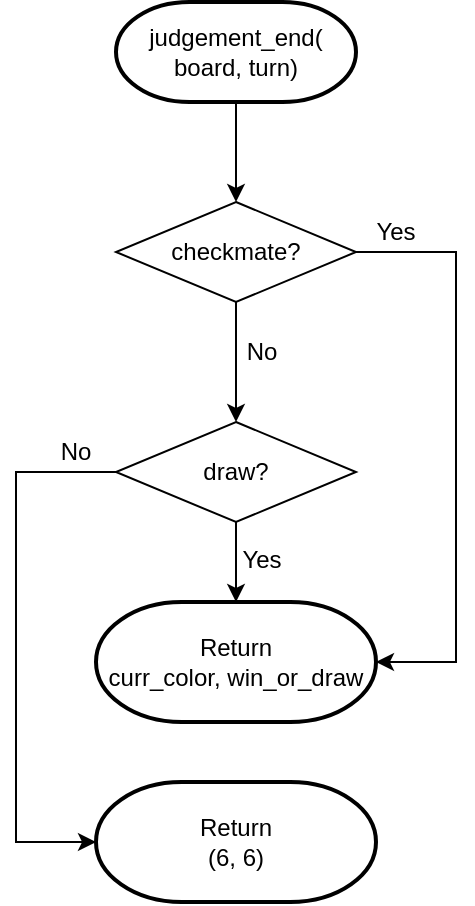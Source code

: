 <mxfile version="22.1.3" type="github" pages="5">
  <diagram name="judgement_end" id="Up_NqSoOAkDP1xRXC8_C">
    <mxGraphModel dx="1008" dy="875" grid="1" gridSize="10" guides="1" tooltips="1" connect="1" arrows="1" fold="1" page="1" pageScale="1" pageWidth="827" pageHeight="1169" math="0" shadow="0">
      <root>
        <mxCell id="0" />
        <mxCell id="1" parent="0" />
        <mxCell id="NGbGZiI9YUuwVLyIA1a6-1" value="judgement_end(&lt;br&gt;board, turn)" style="strokeWidth=2;html=1;shape=mxgraph.flowchart.terminator;whiteSpace=wrap;" vertex="1" parent="1">
          <mxGeometry x="100" y="30" width="120" height="50" as="geometry" />
        </mxCell>
        <mxCell id="NGbGZiI9YUuwVLyIA1a6-2" value="" style="endArrow=classic;html=1;rounded=0;exitX=0.5;exitY=1;exitDx=0;exitDy=0;exitPerimeter=0;entryX=0.5;entryY=0;entryDx=0;entryDy=0;" edge="1" parent="1" source="NGbGZiI9YUuwVLyIA1a6-1" target="NGbGZiI9YUuwVLyIA1a6-3">
          <mxGeometry width="50" height="50" relative="1" as="geometry">
            <mxPoint x="170" y="210" as="sourcePoint" />
            <mxPoint x="160" y="150" as="targetPoint" />
          </mxGeometry>
        </mxCell>
        <mxCell id="NGbGZiI9YUuwVLyIA1a6-3" value="checkmate?" style="rhombus;whiteSpace=wrap;html=1;" vertex="1" parent="1">
          <mxGeometry x="100" y="130" width="120" height="50" as="geometry" />
        </mxCell>
        <mxCell id="NGbGZiI9YUuwVLyIA1a6-4" value="draw?" style="rhombus;whiteSpace=wrap;html=1;" vertex="1" parent="1">
          <mxGeometry x="100" y="240" width="120" height="50" as="geometry" />
        </mxCell>
        <mxCell id="NGbGZiI9YUuwVLyIA1a6-5" value="" style="endArrow=classic;html=1;rounded=0;exitX=0.5;exitY=1;exitDx=0;exitDy=0;entryX=0.5;entryY=0;entryDx=0;entryDy=0;" edge="1" parent="1" source="NGbGZiI9YUuwVLyIA1a6-3" target="NGbGZiI9YUuwVLyIA1a6-4">
          <mxGeometry width="50" height="50" relative="1" as="geometry">
            <mxPoint x="230" y="210" as="sourcePoint" />
            <mxPoint x="280" y="160" as="targetPoint" />
          </mxGeometry>
        </mxCell>
        <mxCell id="NGbGZiI9YUuwVLyIA1a6-8" value="Return &lt;br&gt;curr_color, win_or_draw" style="strokeWidth=2;html=1;shape=mxgraph.flowchart.terminator;whiteSpace=wrap;" vertex="1" parent="1">
          <mxGeometry x="90" y="330" width="140" height="60" as="geometry" />
        </mxCell>
        <mxCell id="NGbGZiI9YUuwVLyIA1a6-9" value="" style="endArrow=classic;html=1;rounded=0;exitX=0.5;exitY=1;exitDx=0;exitDy=0;entryX=0.5;entryY=0;entryDx=0;entryDy=0;entryPerimeter=0;" edge="1" parent="1" source="NGbGZiI9YUuwVLyIA1a6-4" target="NGbGZiI9YUuwVLyIA1a6-8">
          <mxGeometry width="50" height="50" relative="1" as="geometry">
            <mxPoint x="230" y="290" as="sourcePoint" />
            <mxPoint x="280" y="240" as="targetPoint" />
          </mxGeometry>
        </mxCell>
        <mxCell id="NGbGZiI9YUuwVLyIA1a6-10" style="edgeStyle=orthogonalEdgeStyle;rounded=0;orthogonalLoop=1;jettySize=auto;html=1;exitX=1;exitY=0.5;exitDx=0;exitDy=0;entryX=1;entryY=0.5;entryDx=0;entryDy=0;entryPerimeter=0;" edge="1" parent="1" source="NGbGZiI9YUuwVLyIA1a6-3" target="NGbGZiI9YUuwVLyIA1a6-8">
          <mxGeometry relative="1" as="geometry">
            <Array as="points">
              <mxPoint x="270" y="155" />
              <mxPoint x="270" y="360" />
            </Array>
          </mxGeometry>
        </mxCell>
        <mxCell id="NGbGZiI9YUuwVLyIA1a6-12" value="Yes" style="text;html=1;strokeColor=none;fillColor=none;align=center;verticalAlign=middle;whiteSpace=wrap;rounded=0;" vertex="1" parent="1">
          <mxGeometry x="210" y="130" width="60" height="30" as="geometry" />
        </mxCell>
        <mxCell id="NGbGZiI9YUuwVLyIA1a6-13" value="No" style="text;html=1;strokeColor=none;fillColor=none;align=center;verticalAlign=middle;whiteSpace=wrap;rounded=0;" vertex="1" parent="1">
          <mxGeometry x="143" y="190" width="60" height="30" as="geometry" />
        </mxCell>
        <mxCell id="NGbGZiI9YUuwVLyIA1a6-14" value="Yes" style="text;html=1;strokeColor=none;fillColor=none;align=center;verticalAlign=middle;whiteSpace=wrap;rounded=0;" vertex="1" parent="1">
          <mxGeometry x="143" y="294" width="60" height="30" as="geometry" />
        </mxCell>
        <mxCell id="NGbGZiI9YUuwVLyIA1a6-15" value="Return &lt;br&gt;(6, 6)" style="strokeWidth=2;html=1;shape=mxgraph.flowchart.terminator;whiteSpace=wrap;" vertex="1" parent="1">
          <mxGeometry x="90" y="420" width="140" height="60" as="geometry" />
        </mxCell>
        <mxCell id="NGbGZiI9YUuwVLyIA1a6-17" style="edgeStyle=orthogonalEdgeStyle;rounded=0;orthogonalLoop=1;jettySize=auto;html=1;exitX=0;exitY=0.5;exitDx=0;exitDy=0;entryX=0;entryY=0.5;entryDx=0;entryDy=0;entryPerimeter=0;" edge="1" parent="1" source="NGbGZiI9YUuwVLyIA1a6-4" target="NGbGZiI9YUuwVLyIA1a6-15">
          <mxGeometry relative="1" as="geometry">
            <Array as="points">
              <mxPoint x="50" y="265" />
              <mxPoint x="50" y="450" />
            </Array>
          </mxGeometry>
        </mxCell>
        <mxCell id="NGbGZiI9YUuwVLyIA1a6-18" value="No" style="text;html=1;strokeColor=none;fillColor=none;align=center;verticalAlign=middle;whiteSpace=wrap;rounded=0;" vertex="1" parent="1">
          <mxGeometry x="50" y="240" width="60" height="30" as="geometry" />
        </mxCell>
      </root>
    </mxGraphModel>
  </diagram>
  <diagram id="q4XfdBg4RmYl5wVIyIH-" name="legal_move">
    <mxGraphModel dx="857" dy="744" grid="1" gridSize="10" guides="1" tooltips="1" connect="1" arrows="1" fold="1" page="1" pageScale="1" pageWidth="827" pageHeight="1169" math="0" shadow="0">
      <root>
        <mxCell id="0" />
        <mxCell id="1" parent="0" />
        <mxCell id="0Lpdea9yQAjy7s6b21Wy-6" style="edgeStyle=orthogonalEdgeStyle;rounded=0;orthogonalLoop=1;jettySize=auto;html=1;exitX=0.5;exitY=1;exitDx=0;exitDy=0;exitPerimeter=0;entryX=0.5;entryY=0;entryDx=0;entryDy=0;" edge="1" parent="1" source="VSlfoh2V1oHX-24j82qg-1" target="wN9PWILPPpXFTJypkFzo-1">
          <mxGeometry relative="1" as="geometry" />
        </mxCell>
        <mxCell id="VSlfoh2V1oHX-24j82qg-1" value="legal_move(board, movement)" style="strokeWidth=2;html=1;shape=mxgraph.flowchart.terminator;whiteSpace=wrap;" vertex="1" parent="1">
          <mxGeometry x="100" y="30" width="120" height="50" as="geometry" />
        </mxCell>
        <mxCell id="wN9PWILPPpXFTJypkFzo-1" value="legal move?" style="rhombus;whiteSpace=wrap;html=1;" vertex="1" parent="1">
          <mxGeometry x="100" y="120" width="120" height="50" as="geometry" />
        </mxCell>
        <mxCell id="0Lpdea9yQAjy7s6b21Wy-1" value="Return &lt;br&gt;True" style="strokeWidth=2;html=1;shape=mxgraph.flowchart.terminator;whiteSpace=wrap;" vertex="1" parent="1">
          <mxGeometry x="210" y="210" width="110" height="50" as="geometry" />
        </mxCell>
        <mxCell id="0Lpdea9yQAjy7s6b21Wy-2" value="Return &lt;br&gt;False" style="strokeWidth=2;html=1;shape=mxgraph.flowchart.terminator;whiteSpace=wrap;" vertex="1" parent="1">
          <mxGeometry x="10" y="210" width="110" height="50" as="geometry" />
        </mxCell>
        <mxCell id="0Lpdea9yQAjy7s6b21Wy-4" style="edgeStyle=orthogonalEdgeStyle;rounded=0;orthogonalLoop=1;jettySize=auto;html=1;exitX=1;exitY=0.5;exitDx=0;exitDy=0;entryX=0.5;entryY=0;entryDx=0;entryDy=0;entryPerimeter=0;" edge="1" parent="1" source="wN9PWILPPpXFTJypkFzo-1" target="0Lpdea9yQAjy7s6b21Wy-1">
          <mxGeometry relative="1" as="geometry" />
        </mxCell>
        <mxCell id="0Lpdea9yQAjy7s6b21Wy-5" style="edgeStyle=orthogonalEdgeStyle;rounded=0;orthogonalLoop=1;jettySize=auto;html=1;exitX=0;exitY=0.5;exitDx=0;exitDy=0;entryX=0.5;entryY=0;entryDx=0;entryDy=0;entryPerimeter=0;" edge="1" parent="1" source="wN9PWILPPpXFTJypkFzo-1" target="0Lpdea9yQAjy7s6b21Wy-2">
          <mxGeometry relative="1" as="geometry" />
        </mxCell>
        <mxCell id="0Lpdea9yQAjy7s6b21Wy-7" value="Yes" style="text;html=1;strokeColor=none;fillColor=none;align=center;verticalAlign=middle;whiteSpace=wrap;rounded=0;" vertex="1" parent="1">
          <mxGeometry x="230" y="120" width="20" height="20" as="geometry" />
        </mxCell>
        <mxCell id="0Lpdea9yQAjy7s6b21Wy-9" value="No" style="text;html=1;strokeColor=none;fillColor=none;align=center;verticalAlign=middle;whiteSpace=wrap;rounded=0;" vertex="1" parent="1">
          <mxGeometry x="80" y="120" width="20" height="20" as="geometry" />
        </mxCell>
      </root>
    </mxGraphModel>
  </diagram>
  <diagram id="nbTwEXtnODBQMMsOJKxf" name="move_agent">
    <mxGraphModel dx="857" dy="744" grid="1" gridSize="10" guides="1" tooltips="1" connect="1" arrows="1" fold="1" page="1" pageScale="1" pageWidth="827" pageHeight="1169" math="0" shadow="0">
      <root>
        <mxCell id="0" />
        <mxCell id="1" parent="0" />
        <mxCell id="lx9NTM3JpPJvMifiU4hg-1" style="edgeStyle=orthogonalEdgeStyle;rounded=0;orthogonalLoop=1;jettySize=auto;html=1;exitX=0.5;exitY=1;exitDx=0;exitDy=0;exitPerimeter=0;entryX=0.5;entryY=0;entryDx=0;entryDy=0;" edge="1" parent="1" source="lx9NTM3JpPJvMifiU4hg-2">
          <mxGeometry relative="1" as="geometry">
            <mxPoint x="160" y="120" as="targetPoint" />
          </mxGeometry>
        </mxCell>
        <mxCell id="lx9NTM3JpPJvMifiU4hg-2" value="move_agent(board, movement, turn)" style="strokeWidth=2;html=1;shape=mxgraph.flowchart.terminator;whiteSpace=wrap;" vertex="1" parent="1">
          <mxGeometry x="100" y="30" width="120" height="50" as="geometry" />
        </mxCell>
        <mxCell id="lx9NTM3JpPJvMifiU4hg-5" value="Return &lt;br&gt;board, turn" style="strokeWidth=2;html=1;shape=mxgraph.flowchart.terminator;whiteSpace=wrap;" vertex="1" parent="1">
          <mxGeometry x="105" y="300" width="110" height="50" as="geometry" />
        </mxCell>
        <mxCell id="lx9NTM3JpPJvMifiU4hg-12" style="edgeStyle=orthogonalEdgeStyle;rounded=0;orthogonalLoop=1;jettySize=auto;html=1;exitX=0.5;exitY=1;exitDx=0;exitDy=0;entryX=0.5;entryY=0;entryDx=0;entryDy=0;" edge="1" parent="1" source="lx9NTM3JpPJvMifiU4hg-10" target="lx9NTM3JpPJvMifiU4hg-11">
          <mxGeometry relative="1" as="geometry" />
        </mxCell>
        <mxCell id="lx9NTM3JpPJvMifiU4hg-10" value="board = board.push(movement)" style="rounded=0;whiteSpace=wrap;html=1;" vertex="1" parent="1">
          <mxGeometry x="95" y="120" width="130" height="60" as="geometry" />
        </mxCell>
        <mxCell id="lx9NTM3JpPJvMifiU4hg-13" style="edgeStyle=orthogonalEdgeStyle;rounded=0;orthogonalLoop=1;jettySize=auto;html=1;exitX=0.5;exitY=1;exitDx=0;exitDy=0;" edge="1" parent="1" source="lx9NTM3JpPJvMifiU4hg-11" target="lx9NTM3JpPJvMifiU4hg-5">
          <mxGeometry relative="1" as="geometry" />
        </mxCell>
        <mxCell id="lx9NTM3JpPJvMifiU4hg-11" value="turn += 1" style="rounded=0;whiteSpace=wrap;html=1;" vertex="1" parent="1">
          <mxGeometry x="95" y="210" width="130" height="60" as="geometry" />
        </mxCell>
      </root>
    </mxGraphModel>
  </diagram>
  <diagram id="mOD-hTM-65sO5ZZmRDu8" name="move_player">
    <mxGraphModel dx="857" dy="744" grid="1" gridSize="10" guides="1" tooltips="1" connect="1" arrows="1" fold="1" page="1" pageScale="1" pageWidth="827" pageHeight="1169" math="0" shadow="0">
      <root>
        <mxCell id="0" />
        <mxCell id="1" parent="0" />
        <mxCell id="4ZAWbhvAjFmtBdGW8qKH-1" value="move_player(board, movement, turn)" style="strokeWidth=2;html=1;shape=mxgraph.flowchart.terminator;whiteSpace=wrap;" vertex="1" parent="1">
          <mxGeometry x="190" y="30" width="120" height="50" as="geometry" />
        </mxCell>
        <mxCell id="4ZAWbhvAjFmtBdGW8qKH-2" value="" style="endArrow=classic;html=1;rounded=0;exitX=0.5;exitY=1;exitDx=0;exitDy=0;exitPerimeter=0;entryX=0.5;entryY=0;entryDx=0;entryDy=0;" edge="1" parent="1" source="4ZAWbhvAjFmtBdGW8qKH-1">
          <mxGeometry width="50" height="50" relative="1" as="geometry">
            <mxPoint x="260" y="210" as="sourcePoint" />
            <mxPoint x="250" y="130" as="targetPoint" />
          </mxGeometry>
        </mxCell>
        <mxCell id="jNsOFoMXWHAXXCffERlS-6" style="edgeStyle=orthogonalEdgeStyle;rounded=0;orthogonalLoop=1;jettySize=auto;html=1;exitX=1;exitY=0.5;exitDx=0;exitDy=0;entryX=0.5;entryY=0;entryDx=0;entryDy=0;" edge="1" parent="1" source="0LFs-Tr4sIEowHKqVpE8-1" target="jNsOFoMXWHAXXCffERlS-3">
          <mxGeometry relative="1" as="geometry" />
        </mxCell>
        <mxCell id="0LFs-Tr4sIEowHKqVpE8-1" value="lagal_move()" style="shape=process;whiteSpace=wrap;html=1;backgroundOutline=1;" vertex="1" parent="1">
          <mxGeometry x="190" y="130" width="120" height="50" as="geometry" />
        </mxCell>
        <mxCell id="jNsOFoMXWHAXXCffERlS-1" value="Return &lt;br&gt;True, board, turn" style="strokeWidth=2;html=1;shape=mxgraph.flowchart.terminator;whiteSpace=wrap;" vertex="1" parent="1">
          <mxGeometry x="360" y="370" width="110" height="50" as="geometry" />
        </mxCell>
        <mxCell id="jNsOFoMXWHAXXCffERlS-2" style="edgeStyle=orthogonalEdgeStyle;rounded=0;orthogonalLoop=1;jettySize=auto;html=1;exitX=0.5;exitY=1;exitDx=0;exitDy=0;entryX=0.5;entryY=0;entryDx=0;entryDy=0;" edge="1" parent="1" source="jNsOFoMXWHAXXCffERlS-3" target="jNsOFoMXWHAXXCffERlS-5">
          <mxGeometry relative="1" as="geometry" />
        </mxCell>
        <mxCell id="jNsOFoMXWHAXXCffERlS-3" value="board = board.push(movement)" style="rounded=0;whiteSpace=wrap;html=1;" vertex="1" parent="1">
          <mxGeometry x="350" y="190" width="130" height="60" as="geometry" />
        </mxCell>
        <mxCell id="jNsOFoMXWHAXXCffERlS-4" style="edgeStyle=orthogonalEdgeStyle;rounded=0;orthogonalLoop=1;jettySize=auto;html=1;exitX=0.5;exitY=1;exitDx=0;exitDy=0;" edge="1" parent="1" source="jNsOFoMXWHAXXCffERlS-5" target="jNsOFoMXWHAXXCffERlS-1">
          <mxGeometry relative="1" as="geometry" />
        </mxCell>
        <mxCell id="jNsOFoMXWHAXXCffERlS-5" value="turn += 1" style="rounded=0;whiteSpace=wrap;html=1;" vertex="1" parent="1">
          <mxGeometry x="350" y="280" width="130" height="60" as="geometry" />
        </mxCell>
        <mxCell id="jNsOFoMXWHAXXCffERlS-7" value="True" style="text;html=1;strokeColor=none;fillColor=none;align=center;verticalAlign=middle;whiteSpace=wrap;rounded=0;" vertex="1" parent="1">
          <mxGeometry x="330" y="130" width="60" height="30" as="geometry" />
        </mxCell>
        <mxCell id="jNsOFoMXWHAXXCffERlS-8" value="Return &lt;br&gt;True, board, turn" style="strokeWidth=2;html=1;shape=mxgraph.flowchart.terminator;whiteSpace=wrap;" vertex="1" parent="1">
          <mxGeometry x="50" y="190" width="110" height="50" as="geometry" />
        </mxCell>
        <mxCell id="jNsOFoMXWHAXXCffERlS-9" style="edgeStyle=orthogonalEdgeStyle;rounded=0;orthogonalLoop=1;jettySize=auto;html=1;exitX=0;exitY=0.5;exitDx=0;exitDy=0;entryX=0.5;entryY=0;entryDx=0;entryDy=0;entryPerimeter=0;" edge="1" parent="1" source="0LFs-Tr4sIEowHKqVpE8-1" target="jNsOFoMXWHAXXCffERlS-8">
          <mxGeometry relative="1" as="geometry" />
        </mxCell>
        <mxCell id="jNsOFoMXWHAXXCffERlS-10" value="False" style="text;html=1;strokeColor=none;fillColor=none;align=center;verticalAlign=middle;whiteSpace=wrap;rounded=0;" vertex="1" parent="1">
          <mxGeometry x="120" y="130" width="60" height="30" as="geometry" />
        </mxCell>
      </root>
    </mxGraphModel>
  </diagram>
  <diagram id="ibCJ0b1OEHdmxx2FLIoT" name="페이지-5">
    <mxGraphModel dx="857" dy="744" grid="1" gridSize="10" guides="1" tooltips="1" connect="1" arrows="1" fold="1" page="1" pageScale="1" pageWidth="827" pageHeight="1169" math="0" shadow="0">
      <root>
        <mxCell id="0" />
        <mxCell id="1" parent="0" />
      </root>
    </mxGraphModel>
  </diagram>
</mxfile>
